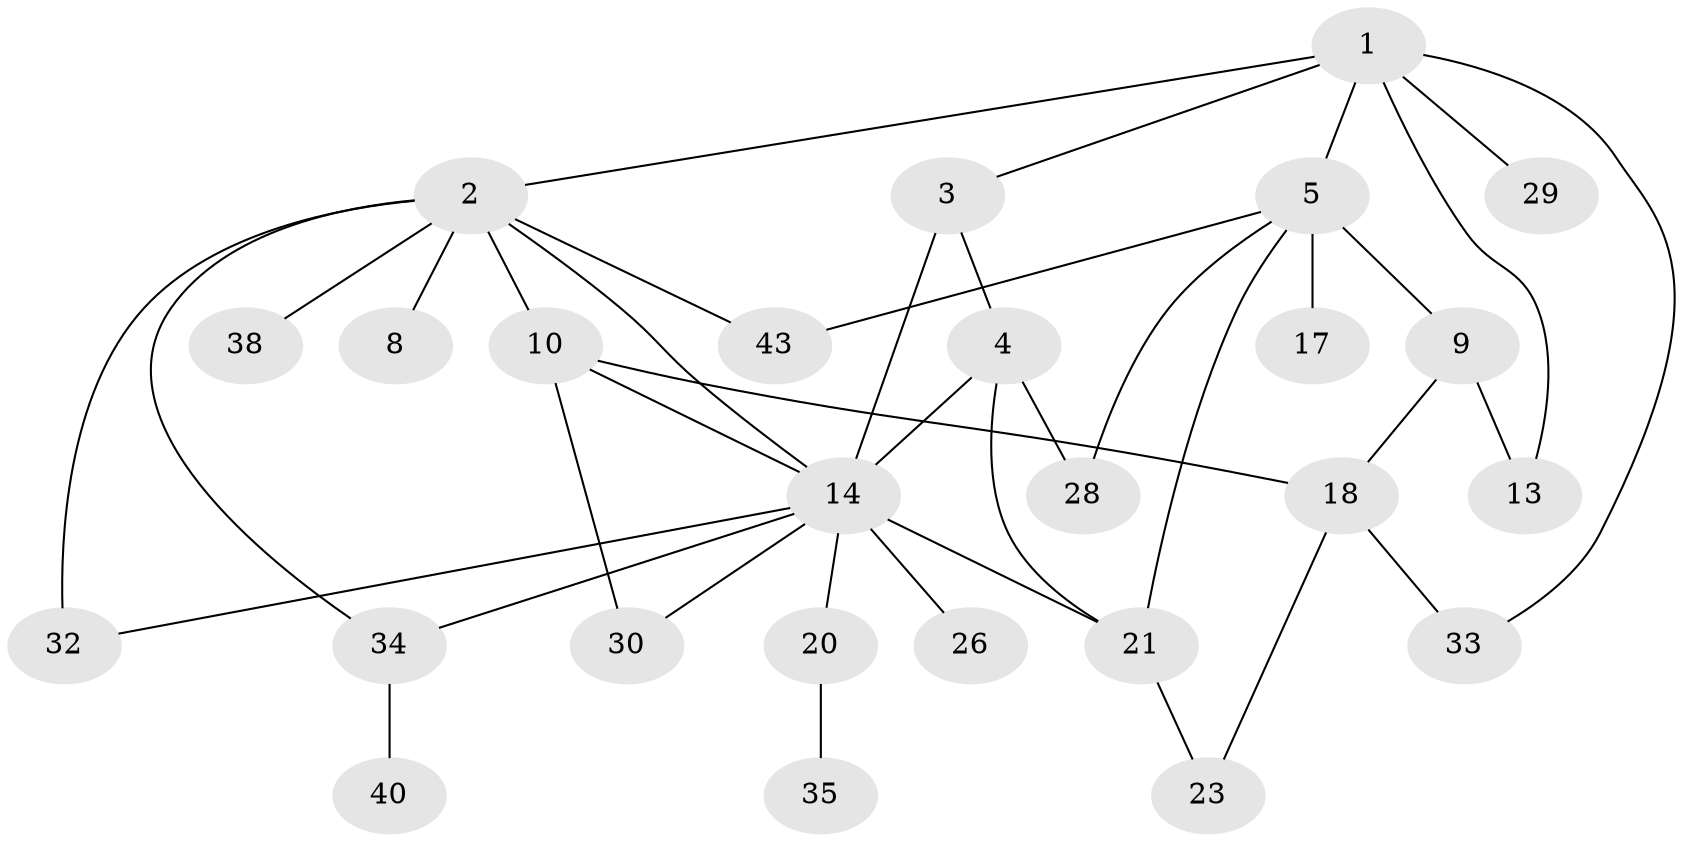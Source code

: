 // original degree distribution, {7: 0.018867924528301886, 8: 0.03773584905660377, 4: 0.07547169811320754, 5: 0.07547169811320754, 3: 0.16981132075471697, 2: 0.37735849056603776, 6: 0.018867924528301886, 1: 0.22641509433962265}
// Generated by graph-tools (version 1.1) at 2025/13/03/09/25 04:13:25]
// undirected, 26 vertices, 39 edges
graph export_dot {
graph [start="1"]
  node [color=gray90,style=filled];
  1 [super="+27"];
  2;
  3 [super="+36"];
  4 [super="+12"];
  5 [super="+6+7+22"];
  8 [super="+25"];
  9;
  10 [super="+16"];
  13;
  14 [super="+15+24+41+47"];
  17;
  18 [super="+31"];
  20;
  21 [super="+42+37"];
  23;
  26;
  28 [super="+44"];
  29;
  30 [super="+45"];
  32;
  33;
  34 [super="+51"];
  35;
  38;
  40;
  43 [super="+49"];
  1 -- 2;
  1 -- 3;
  1 -- 5 [weight=2];
  1 -- 29 [weight=2];
  1 -- 33;
  1 -- 13;
  2 -- 8;
  2 -- 10;
  2 -- 38;
  2 -- 43;
  2 -- 32;
  2 -- 14;
  2 -- 34;
  3 -- 4;
  3 -- 14 [weight=2];
  4 -- 28 [weight=2];
  4 -- 14 [weight=2];
  4 -- 21;
  5 -- 17 [weight=2];
  5 -- 28;
  5 -- 21;
  5 -- 9;
  5 -- 43;
  9 -- 13;
  9 -- 18;
  10 -- 18;
  10 -- 30;
  10 -- 14;
  14 -- 20;
  14 -- 30;
  14 -- 32;
  14 -- 21;
  14 -- 26;
  14 -- 34;
  18 -- 33;
  18 -- 23;
  20 -- 35;
  21 -- 23;
  34 -- 40;
}
